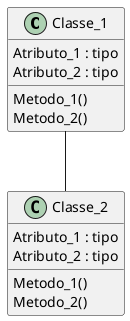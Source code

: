 @startuml

class Classe_1 {
  Atributo_1 : tipo
  Atributo_2 : tipo
  Metodo_1()
  Metodo_2()
}

class Classe_2 {
  Atributo_1 : tipo
  Atributo_2 : tipo
  Metodo_1()
  Metodo_2()
}

Classe_1 -- Classe_2

@enduml
